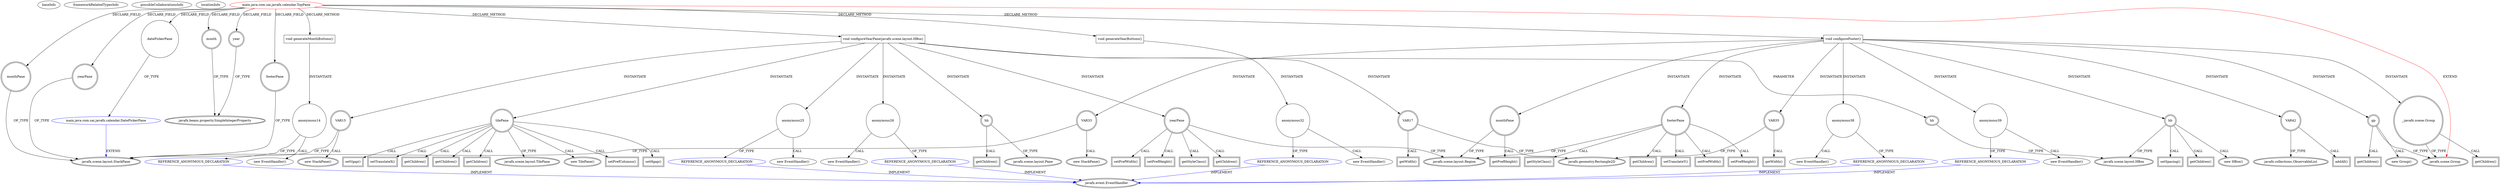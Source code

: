 digraph {
baseInfo[graphId=1530,category="extension_graph",isAnonymous=false,possibleRelation=true]
frameworkRelatedTypesInfo[0="javafx.scene.Group"]
possibleCollaborationsInfo[0="1530~CLIENT_METHOD_DECLARATION-INSTANTIATION-~javafx.scene.Group ~javafx.event.EventHandler ~false~true",1="1530~FIELD_DECLARATION-~javafx.scene.Group ~javafx.scene.layout.StackPane ~false~false"]
locationInfo[projectName="UrsKR-fxcalendar",filePath="/UrsKR-fxcalendar/fxcalendar-master/src/main/java/com/sai/javafx/calendar/TopPane.java",contextSignature="TopPane",graphId="1530"]
0[label="main.java.com.sai.javafx.calendar.TopPane",vertexType="ROOT_CLIENT_CLASS_DECLARATION",isFrameworkType=false,color=red]
1[label="javafx.scene.Group",vertexType="FRAMEWORK_CLASS_TYPE",isFrameworkType=true,peripheries=2]
2[label="datePickerPane",vertexType="FIELD_DECLARATION",isFrameworkType=false,shape=circle]
3[label="main.java.com.sai.javafx.calendar.DatePickerPane",vertexType="REFERENCE_CLIENT_CLASS_DECLARATION",isFrameworkType=false,color=blue]
4[label="javafx.scene.layout.StackPane",vertexType="FRAMEWORK_CLASS_TYPE",isFrameworkType=true,peripheries=2]
5[label="footerPane",vertexType="FIELD_DECLARATION",isFrameworkType=true,peripheries=2,shape=circle]
7[label="month",vertexType="FIELD_DECLARATION",isFrameworkType=true,peripheries=2,shape=circle]
8[label="javafx.beans.property.SimpleIntegerProperty",vertexType="FRAMEWORK_CLASS_TYPE",isFrameworkType=true,peripheries=2]
9[label="monthPane",vertexType="FIELD_DECLARATION",isFrameworkType=true,peripheries=2,shape=circle]
11[label="year",vertexType="FIELD_DECLARATION",isFrameworkType=true,peripheries=2,shape=circle]
13[label="yearPane",vertexType="FIELD_DECLARATION",isFrameworkType=true,peripheries=2,shape=circle]
51[label="void generateMonthButtons()",vertexType="CLIENT_METHOD_DECLARATION",isFrameworkType=false,shape=box]
53[label="anonymous14",vertexType="VARIABLE_EXPRESION",isFrameworkType=false,shape=circle]
54[label="REFERENCE_ANONYMOUS_DECLARATION",vertexType="REFERENCE_ANONYMOUS_DECLARATION",isFrameworkType=false,color=blue]
55[label="javafx.event.EventHandler",vertexType="FRAMEWORK_INTERFACE_TYPE",isFrameworkType=true,peripheries=2]
52[label="new EventHandler()",vertexType="CONSTRUCTOR_CALL",isFrameworkType=false]
58[label="void configureYearPane(javafx.scene.layout.HBox)",vertexType="CLIENT_METHOD_DECLARATION",isFrameworkType=false,shape=box]
59[label="hb",vertexType="PARAMETER_DECLARATION",isFrameworkType=true,peripheries=2]
60[label="javafx.scene.layout.HBox",vertexType="FRAMEWORK_CLASS_TYPE",isFrameworkType=true,peripheries=2]
62[label="VAR15",vertexType="VARIABLE_EXPRESION",isFrameworkType=true,peripheries=2,shape=circle]
61[label="new StackPane()",vertexType="CONSTRUCTOR_CALL",isFrameworkType=true,peripheries=2]
64[label="yearPane",vertexType="VARIABLE_EXPRESION",isFrameworkType=true,peripheries=2,shape=circle]
66[label="javafx.scene.layout.Region",vertexType="FRAMEWORK_CLASS_TYPE",isFrameworkType=true,peripheries=2]
65[label="setPrefWidth()",vertexType="INSIDE_CALL",isFrameworkType=true,peripheries=2,shape=box]
67[label="VAR17",vertexType="VARIABLE_EXPRESION",isFrameworkType=true,peripheries=2,shape=circle]
69[label="javafx.geometry.Rectangle2D",vertexType="FRAMEWORK_CLASS_TYPE",isFrameworkType=true,peripheries=2]
68[label="getWidth()",vertexType="INSIDE_CALL",isFrameworkType=true,peripheries=2,shape=box]
71[label="setPrefHeight()",vertexType="INSIDE_CALL",isFrameworkType=true,peripheries=2,shape=box]
73[label="getStyleClass()",vertexType="INSIDE_CALL",isFrameworkType=true,peripheries=2,shape=box]
75[label="tilePane",vertexType="VARIABLE_EXPRESION",isFrameworkType=true,peripheries=2,shape=circle]
76[label="javafx.scene.layout.TilePane",vertexType="FRAMEWORK_CLASS_TYPE",isFrameworkType=true,peripheries=2]
74[label="new TilePane()",vertexType="CONSTRUCTOR_CALL",isFrameworkType=true,peripheries=2]
78[label="setPrefColumns()",vertexType="INSIDE_CALL",isFrameworkType=true,peripheries=2,shape=box]
80[label="setHgap()",vertexType="INSIDE_CALL",isFrameworkType=true,peripheries=2,shape=box]
82[label="setVgap()",vertexType="INSIDE_CALL",isFrameworkType=true,peripheries=2,shape=box]
84[label="setTranslateX()",vertexType="INSIDE_CALL",isFrameworkType=true,peripheries=2,shape=box]
86[label="anonymous25",vertexType="VARIABLE_EXPRESION",isFrameworkType=false,shape=circle]
87[label="REFERENCE_ANONYMOUS_DECLARATION",vertexType="REFERENCE_ANONYMOUS_DECLARATION",isFrameworkType=false,color=blue]
85[label="new EventHandler()",vertexType="CONSTRUCTOR_CALL",isFrameworkType=false]
90[label="anonymous26",vertexType="VARIABLE_EXPRESION",isFrameworkType=false,shape=circle]
91[label="REFERENCE_ANONYMOUS_DECLARATION",vertexType="REFERENCE_ANONYMOUS_DECLARATION",isFrameworkType=false,color=blue]
89[label="new EventHandler()",vertexType="CONSTRUCTOR_CALL",isFrameworkType=false]
94[label="getChildren()",vertexType="INSIDE_CALL",isFrameworkType=true,peripheries=2,shape=box]
96[label="getChildren()",vertexType="INSIDE_CALL",isFrameworkType=true,peripheries=2,shape=box]
98[label="getChildren()",vertexType="INSIDE_CALL",isFrameworkType=true,peripheries=2,shape=box]
100[label="getChildren()",vertexType="INSIDE_CALL",isFrameworkType=true,peripheries=2,shape=box]
101[label="hb",vertexType="VARIABLE_EXPRESION",isFrameworkType=true,peripheries=2,shape=circle]
103[label="javafx.scene.layout.Pane",vertexType="FRAMEWORK_CLASS_TYPE",isFrameworkType=true,peripheries=2]
102[label="getChildren()",vertexType="INSIDE_CALL",isFrameworkType=true,peripheries=2,shape=box]
104[label="void generateYearButtons()",vertexType="CLIENT_METHOD_DECLARATION",isFrameworkType=false,shape=box]
106[label="anonymous32",vertexType="VARIABLE_EXPRESION",isFrameworkType=false,shape=circle]
107[label="REFERENCE_ANONYMOUS_DECLARATION",vertexType="REFERENCE_ANONYMOUS_DECLARATION",isFrameworkType=false,color=blue]
105[label="new EventHandler()",vertexType="CONSTRUCTOR_CALL",isFrameworkType=false]
113[label="void configureFooter()",vertexType="CLIENT_METHOD_DECLARATION",isFrameworkType=false,shape=box]
115[label="VAR33",vertexType="VARIABLE_EXPRESION",isFrameworkType=true,peripheries=2,shape=circle]
114[label="new StackPane()",vertexType="CONSTRUCTOR_CALL",isFrameworkType=true,peripheries=2]
117[label="footerPane",vertexType="VARIABLE_EXPRESION",isFrameworkType=true,peripheries=2,shape=circle]
118[label="setPrefWidth()",vertexType="INSIDE_CALL",isFrameworkType=true,peripheries=2,shape=box]
120[label="VAR35",vertexType="VARIABLE_EXPRESION",isFrameworkType=true,peripheries=2,shape=circle]
121[label="getWidth()",vertexType="INSIDE_CALL",isFrameworkType=true,peripheries=2,shape=box]
124[label="setPrefHeight()",vertexType="INSIDE_CALL",isFrameworkType=true,peripheries=2,shape=box]
126[label="getStyleClass()",vertexType="INSIDE_CALL",isFrameworkType=true,peripheries=2,shape=box]
128[label="anonymous38",vertexType="VARIABLE_EXPRESION",isFrameworkType=false,shape=circle]
129[label="REFERENCE_ANONYMOUS_DECLARATION",vertexType="REFERENCE_ANONYMOUS_DECLARATION",isFrameworkType=false,color=blue]
127[label="new EventHandler()",vertexType="CONSTRUCTOR_CALL",isFrameworkType=false]
132[label="anonymous39",vertexType="VARIABLE_EXPRESION",isFrameworkType=false,shape=circle]
133[label="REFERENCE_ANONYMOUS_DECLARATION",vertexType="REFERENCE_ANONYMOUS_DECLARATION",isFrameworkType=false,color=blue]
131[label="new EventHandler()",vertexType="CONSTRUCTOR_CALL",isFrameworkType=false]
136[label="hb",vertexType="VARIABLE_EXPRESION",isFrameworkType=true,peripheries=2,shape=circle]
135[label="new HBox()",vertexType="CONSTRUCTOR_CALL",isFrameworkType=true,peripheries=2]
139[label="setSpacing()",vertexType="INSIDE_CALL",isFrameworkType=true,peripheries=2,shape=box]
140[label="VAR42",vertexType="VARIABLE_EXPRESION",isFrameworkType=true,peripheries=2,shape=circle]
142[label="javafx.collections.ObservableList",vertexType="FRAMEWORK_INTERFACE_TYPE",isFrameworkType=true,peripheries=2]
141[label="addAll()",vertexType="INSIDE_CALL",isFrameworkType=true,peripheries=2,shape=box]
144[label="getChildren()",vertexType="INSIDE_CALL",isFrameworkType=true,peripheries=2,shape=box]
146[label="gp",vertexType="VARIABLE_EXPRESION",isFrameworkType=true,peripheries=2,shape=circle]
145[label="new Group()",vertexType="CONSTRUCTOR_CALL",isFrameworkType=true,peripheries=2]
149[label="getChildren()",vertexType="INSIDE_CALL",isFrameworkType=true,peripheries=2,shape=box]
151[label="getChildren()",vertexType="INSIDE_CALL",isFrameworkType=true,peripheries=2,shape=box]
153[label="setTranslateY()",vertexType="INSIDE_CALL",isFrameworkType=true,peripheries=2,shape=box]
154[label="monthPane",vertexType="VARIABLE_EXPRESION",isFrameworkType=true,peripheries=2,shape=circle]
155[label="getPrefHeight()",vertexType="INSIDE_CALL",isFrameworkType=true,peripheries=2,shape=box]
157[label="_:javafx.scene.Group",vertexType="VARIABLE_EXPRESION",isFrameworkType=true,peripheries=2,shape=circle]
158[label="getChildren()",vertexType="INSIDE_CALL",isFrameworkType=true,peripheries=2,shape=box]
0->1[label="EXTEND",color=red]
0->2[label="DECLARE_FIELD"]
3->4[label="EXTEND",color=blue]
2->3[label="OF_TYPE"]
0->5[label="DECLARE_FIELD"]
5->4[label="OF_TYPE"]
0->7[label="DECLARE_FIELD"]
7->8[label="OF_TYPE"]
0->9[label="DECLARE_FIELD"]
9->4[label="OF_TYPE"]
0->11[label="DECLARE_FIELD"]
11->8[label="OF_TYPE"]
0->13[label="DECLARE_FIELD"]
13->4[label="OF_TYPE"]
0->51[label="DECLARE_METHOD"]
51->53[label="INSTANTIATE"]
54->55[label="IMPLEMENT",color=blue]
53->54[label="OF_TYPE"]
53->52[label="CALL"]
0->58[label="DECLARE_METHOD"]
59->60[label="OF_TYPE"]
58->59[label="PARAMETER"]
58->62[label="INSTANTIATE"]
62->4[label="OF_TYPE"]
62->61[label="CALL"]
58->64[label="INSTANTIATE"]
64->66[label="OF_TYPE"]
64->65[label="CALL"]
58->67[label="INSTANTIATE"]
67->69[label="OF_TYPE"]
67->68[label="CALL"]
64->71[label="CALL"]
64->73[label="CALL"]
58->75[label="INSTANTIATE"]
75->76[label="OF_TYPE"]
75->74[label="CALL"]
75->78[label="CALL"]
75->80[label="CALL"]
75->82[label="CALL"]
75->84[label="CALL"]
58->86[label="INSTANTIATE"]
87->55[label="IMPLEMENT",color=blue]
86->87[label="OF_TYPE"]
86->85[label="CALL"]
58->90[label="INSTANTIATE"]
91->55[label="IMPLEMENT",color=blue]
90->91[label="OF_TYPE"]
90->89[label="CALL"]
75->94[label="CALL"]
75->96[label="CALL"]
75->98[label="CALL"]
64->100[label="CALL"]
58->101[label="INSTANTIATE"]
101->103[label="OF_TYPE"]
101->102[label="CALL"]
0->104[label="DECLARE_METHOD"]
104->106[label="INSTANTIATE"]
107->55[label="IMPLEMENT",color=blue]
106->107[label="OF_TYPE"]
106->105[label="CALL"]
0->113[label="DECLARE_METHOD"]
113->115[label="INSTANTIATE"]
115->4[label="OF_TYPE"]
115->114[label="CALL"]
113->117[label="INSTANTIATE"]
117->66[label="OF_TYPE"]
117->118[label="CALL"]
113->120[label="INSTANTIATE"]
120->69[label="OF_TYPE"]
120->121[label="CALL"]
117->124[label="CALL"]
117->126[label="CALL"]
113->128[label="INSTANTIATE"]
129->55[label="IMPLEMENT",color=blue]
128->129[label="OF_TYPE"]
128->127[label="CALL"]
113->132[label="INSTANTIATE"]
133->55[label="IMPLEMENT",color=blue]
132->133[label="OF_TYPE"]
132->131[label="CALL"]
113->136[label="INSTANTIATE"]
136->60[label="OF_TYPE"]
136->135[label="CALL"]
136->139[label="CALL"]
113->140[label="INSTANTIATE"]
140->142[label="OF_TYPE"]
140->141[label="CALL"]
136->144[label="CALL"]
113->146[label="INSTANTIATE"]
146->1[label="OF_TYPE"]
146->145[label="CALL"]
146->149[label="CALL"]
117->151[label="CALL"]
117->153[label="CALL"]
113->154[label="INSTANTIATE"]
154->66[label="OF_TYPE"]
154->155[label="CALL"]
113->157[label="INSTANTIATE"]
157->1[label="OF_TYPE"]
157->158[label="CALL"]
}
